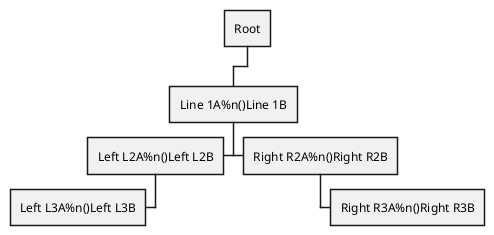 {
  "sha1": "e49d4wx5veovnouzicnziiihtftqzav",
  "insertion": {
    "when": "2024-11-27T18:06:12.690Z",
    "url": "https://forum.plantuml.net/19125/wbs-use-multiline-text-with-change-direction-feature",
    "user": "The-Lum"
  }
}
@startwbs
* Root
**> Line 1A%n()Line 1B
***> Right R2A%n()Right R2B
****> Right R3A%n()Right R3B
***< Left L2A%n()Left L2B
****< Left L3A%n()Left L3B
@endwbs
